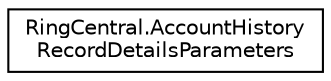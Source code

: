 digraph "Graphical Class Hierarchy"
{
 // LATEX_PDF_SIZE
  edge [fontname="Helvetica",fontsize="10",labelfontname="Helvetica",labelfontsize="10"];
  node [fontname="Helvetica",fontsize="10",shape=record];
  rankdir="LR";
  Node0 [label="RingCentral.AccountHistory\lRecordDetailsParameters",height=0.2,width=0.4,color="black", fillcolor="white", style="filled",URL="$classRingCentral_1_1AccountHistoryRecordDetailsParameters.html",tooltip=" "];
}
